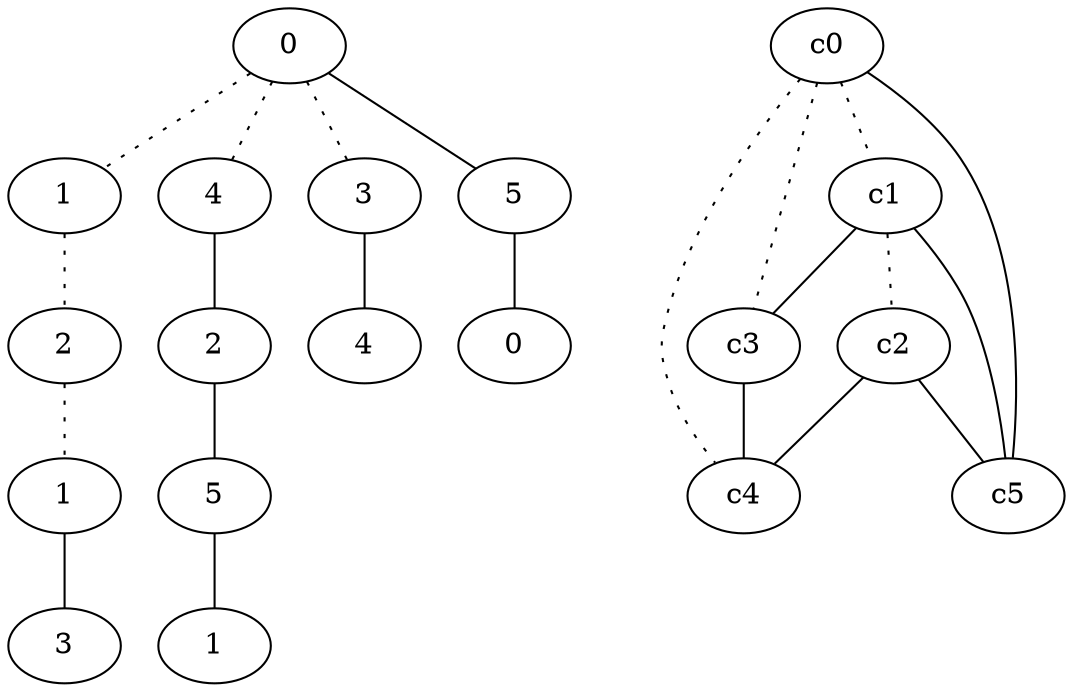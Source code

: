graph {
a0[label=0];
a1[label=1];
a2[label=2];
a3[label=1];
a4[label=3];
a5[label=4];
a6[label=2];
a7[label=5];
a8[label=1];
a9[label=3];
a10[label=4];
a11[label=5];
a12[label=0];
a0 -- a1 [style=dotted];
a0 -- a5 [style=dotted];
a0 -- a9 [style=dotted];
a0 -- a11;
a1 -- a2 [style=dotted];
a2 -- a3 [style=dotted];
a3 -- a4;
a5 -- a6;
a6 -- a7;
a7 -- a8;
a9 -- a10;
a11 -- a12;
c0 -- c1 [style=dotted];
c0 -- c3 [style=dotted];
c0 -- c4 [style=dotted];
c0 -- c5;
c1 -- c2 [style=dotted];
c1 -- c3;
c1 -- c5;
c2 -- c4;
c2 -- c5;
c3 -- c4;
}
